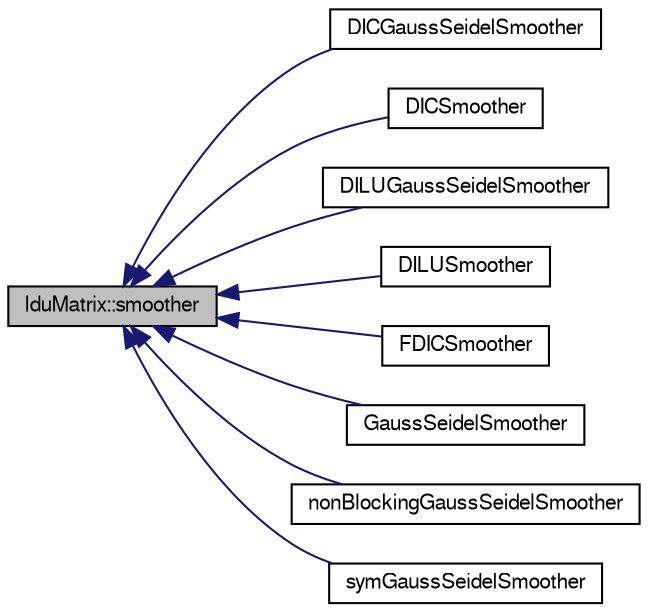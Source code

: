digraph "lduMatrix::smoother"
{
  bgcolor="transparent";
  edge [fontname="FreeSans",fontsize="10",labelfontname="FreeSans",labelfontsize="10"];
  node [fontname="FreeSans",fontsize="10",shape=record];
  rankdir="LR";
  Node0 [label="lduMatrix::smoother",height=0.2,width=0.4,color="black", fillcolor="grey75", style="filled", fontcolor="black"];
  Node0 -> Node1 [dir="back",color="midnightblue",fontsize="10",style="solid",fontname="FreeSans"];
  Node1 [label="DICGaussSeidelSmoother",height=0.2,width=0.4,color="black",URL="$a26926.html",tooltip="Combined DIC/GaussSeidel smoother for symmetric matrices in which DIC smoothing is followed by GaussS..."];
  Node0 -> Node2 [dir="back",color="midnightblue",fontsize="10",style="solid",fontname="FreeSans"];
  Node2 [label="DICSmoother",height=0.2,width=0.4,color="black",URL="$a26922.html",tooltip="Simplified diagonal-based incomplete Cholesky smoother for symmetric matrices. "];
  Node0 -> Node3 [dir="back",color="midnightblue",fontsize="10",style="solid",fontname="FreeSans"];
  Node3 [label="DILUGaussSeidelSmoother",height=0.2,width=0.4,color="black",URL="$a26934.html",tooltip="Combined DILU/GaussSeidel smoother for asymmetric matrices in which DILU smoothing is followed by Gau..."];
  Node0 -> Node4 [dir="back",color="midnightblue",fontsize="10",style="solid",fontname="FreeSans"];
  Node4 [label="DILUSmoother",height=0.2,width=0.4,color="black",URL="$a26930.html",tooltip="Simplified diagonal-based incomplete LU smoother for asymmetric matrices. "];
  Node0 -> Node5 [dir="back",color="midnightblue",fontsize="10",style="solid",fontname="FreeSans"];
  Node5 [label="FDICSmoother",height=0.2,width=0.4,color="black",URL="$a26938.html",tooltip="Simplified diagonal-based incomplete Cholesky smoother for symmetric matrices. "];
  Node0 -> Node6 [dir="back",color="midnightblue",fontsize="10",style="solid",fontname="FreeSans"];
  Node6 [label="GaussSeidelSmoother",height=0.2,width=0.4,color="black",URL="$a26942.html",tooltip="A lduMatrix::smoother for Gauss-Seidel. "];
  Node0 -> Node7 [dir="back",color="midnightblue",fontsize="10",style="solid",fontname="FreeSans"];
  Node7 [label="nonBlockingGaussSeidelSmoother",height=0.2,width=0.4,color="black",URL="$a26946.html",tooltip="Variant of gaussSeidelSmoother that expects processor boundary cells to be sorted last and so can blo..."];
  Node0 -> Node8 [dir="back",color="midnightblue",fontsize="10",style="solid",fontname="FreeSans"];
  Node8 [label="symGaussSeidelSmoother",height=0.2,width=0.4,color="black",URL="$a26950.html",tooltip="A lduMatrix::smoother for symmetric Gauss-Seidel. "];
}
